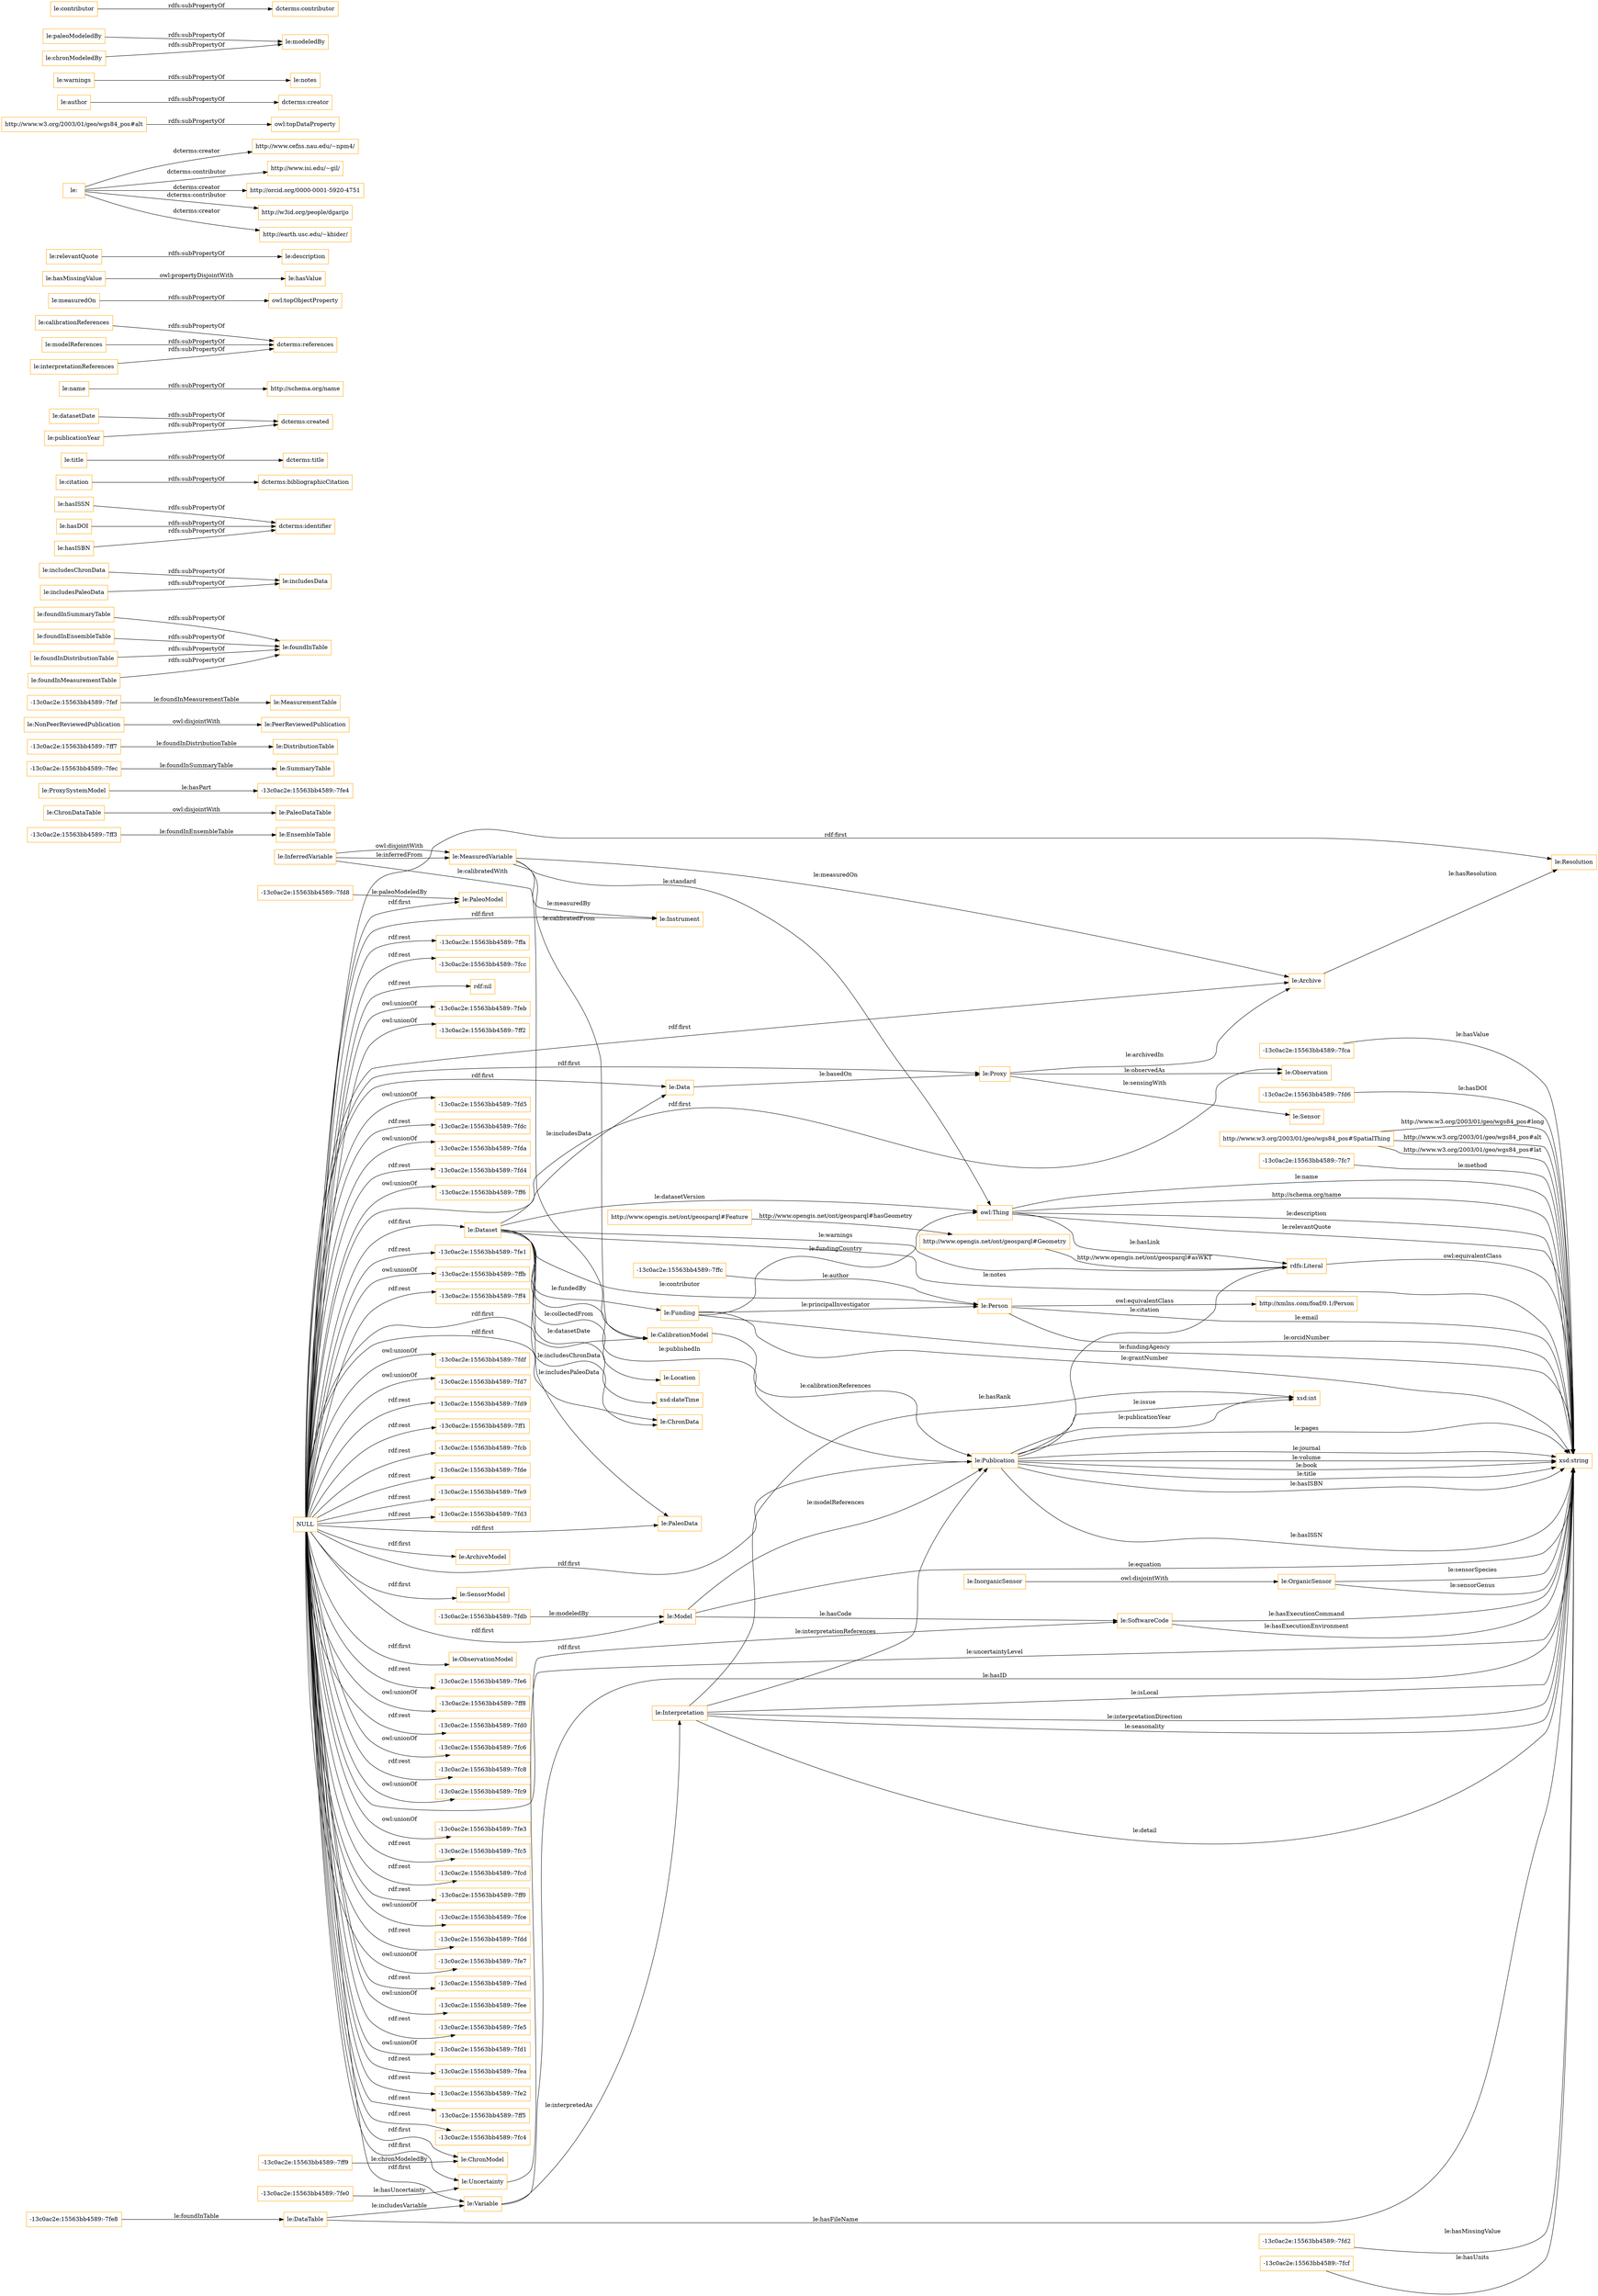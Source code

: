 digraph ar2dtool_diagram { 
rankdir=LR;
size="1501"
node [shape = rectangle, color="orange"]; "le:OrganicSensor" "-13c0ac2e:15563bb4589:-7ff3" "le:Publication" "le:PaleoModel" "le:PaleoDataTable" "le:Instrument" "le:EnsembleTable" "le:Location" "-13c0ac2e:15563bb4589:-7fd2" "le:ProxySystemModel" "le:InorganicSensor" "-13c0ac2e:15563bb4589:-7ff9" "le:PaleoData" "-13c0ac2e:15563bb4589:-7fcf" "le:DataTable" "le:Funding" "-13c0ac2e:15563bb4589:-7fe8" "le:Resolution" "le:ChronDataTable" "-13c0ac2e:15563bb4589:-7fca" "http://xmlns.com/foaf/0.1/Person" "-13c0ac2e:15563bb4589:-7ffc" "-13c0ac2e:15563bb4589:-7fec" "-13c0ac2e:15563bb4589:-7ff7" "-13c0ac2e:15563bb4589:-7fdb" "le:PeerReviewedPublication" "-13c0ac2e:15563bb4589:-7fd6" "le:ChronData" "le:MeasuredVariable" "http://www.opengis.net/ont/geosparql#Geometry" "le:ArchiveModel" "le:Uncertainty" "le:SoftwareCode" "-13c0ac2e:15563bb4589:-7fe0" "-13c0ac2e:15563bb4589:-7fef" "http://www.w3.org/2003/01/geo/wgs84_pos#SpatialThing" "le:Interpretation" "le:MeasurementTable" "le:SensorModel" "le:SummaryTable" "-13c0ac2e:15563bb4589:-7fc7" "le:Data" "le:Proxy" "le:DistributionTable" "le:Variable" "le:Model" "le:ObservationModel" "le:CalibrationModel" "http://www.opengis.net/ont/geosparql#Feature" "le:Dataset" "le:Archive" "le:Sensor" "le:Person" "-13c0ac2e:15563bb4589:-7fd8" "le:InferredVariable" "-13c0ac2e:15563bb4589:-7fe4" "le:NonPeerReviewedPublication" "le:ChronModel" "le:Observation" ; /*classes style*/
	"le:foundInSummaryTable" -> "le:foundInTable" [ label = "rdfs:subPropertyOf" ];
	"le:includesChronData" -> "le:includesData" [ label = "rdfs:subPropertyOf" ];
	"le:foundInEnsembleTable" -> "le:foundInTable" [ label = "rdfs:subPropertyOf" ];
	"le:hasISSN" -> "dcterms:identifier" [ label = "rdfs:subPropertyOf" ];
	"le:InorganicSensor" -> "le:OrganicSensor" [ label = "owl:disjointWith" ];
	"le:foundInDistributionTable" -> "le:foundInTable" [ label = "rdfs:subPropertyOf" ];
	"le:foundInMeasurementTable" -> "le:foundInTable" [ label = "rdfs:subPropertyOf" ];
	"le:citation" -> "dcterms:bibliographicCitation" [ label = "rdfs:subPropertyOf" ];
	"le:title" -> "dcterms:title" [ label = "rdfs:subPropertyOf" ];
	"le:datasetDate" -> "dcterms:created" [ label = "rdfs:subPropertyOf" ];
	"le:name" -> "http://schema.org/name" [ label = "rdfs:subPropertyOf" ];
	"le:calibrationReferences" -> "dcterms:references" [ label = "rdfs:subPropertyOf" ];
	"le:hasDOI" -> "dcterms:identifier" [ label = "rdfs:subPropertyOf" ];
	"le:ChronDataTable" -> "le:PaleoDataTable" [ label = "owl:disjointWith" ];
	"NULL" -> "-13c0ac2e:15563bb4589:-7fe6" [ label = "rdf:rest" ];
	"NULL" -> "-13c0ac2e:15563bb4589:-7ff8" [ label = "owl:unionOf" ];
	"NULL" -> "-13c0ac2e:15563bb4589:-7fd0" [ label = "rdf:rest" ];
	"NULL" -> "-13c0ac2e:15563bb4589:-7fc6" [ label = "owl:unionOf" ];
	"NULL" -> "le:Model" [ label = "rdf:first" ];
	"NULL" -> "-13c0ac2e:15563bb4589:-7fc8" [ label = "rdf:rest" ];
	"NULL" -> "-13c0ac2e:15563bb4589:-7fc9" [ label = "owl:unionOf" ];
	"NULL" -> "le:ChronData" [ label = "rdf:first" ];
	"NULL" -> "-13c0ac2e:15563bb4589:-7fe3" [ label = "owl:unionOf" ];
	"NULL" -> "-13c0ac2e:15563bb4589:-7fc5" [ label = "rdf:rest" ];
	"NULL" -> "le:PaleoData" [ label = "rdf:first" ];
	"NULL" -> "-13c0ac2e:15563bb4589:-7fcd" [ label = "rdf:rest" ];
	"NULL" -> "le:Data" [ label = "rdf:first" ];
	"NULL" -> "-13c0ac2e:15563bb4589:-7ff0" [ label = "rdf:rest" ];
	"NULL" -> "-13c0ac2e:15563bb4589:-7fce" [ label = "owl:unionOf" ];
	"NULL" -> "-13c0ac2e:15563bb4589:-7fdd" [ label = "rdf:rest" ];
	"NULL" -> "-13c0ac2e:15563bb4589:-7fe7" [ label = "owl:unionOf" ];
	"NULL" -> "le:SoftwareCode" [ label = "rdf:first" ];
	"NULL" -> "le:PaleoModel" [ label = "rdf:first" ];
	"NULL" -> "le:CalibrationModel" [ label = "rdf:first" ];
	"NULL" -> "-13c0ac2e:15563bb4589:-7fed" [ label = "rdf:rest" ];
	"NULL" -> "-13c0ac2e:15563bb4589:-7fee" [ label = "owl:unionOf" ];
	"NULL" -> "le:ChronModel" [ label = "rdf:first" ];
	"NULL" -> "le:Uncertainty" [ label = "rdf:first" ];
	"NULL" -> "-13c0ac2e:15563bb4589:-7fe5" [ label = "rdf:rest" ];
	"NULL" -> "-13c0ac2e:15563bb4589:-7fd1" [ label = "owl:unionOf" ];
	"NULL" -> "-13c0ac2e:15563bb4589:-7fea" [ label = "rdf:rest" ];
	"NULL" -> "-13c0ac2e:15563bb4589:-7fe2" [ label = "rdf:rest" ];
	"NULL" -> "le:Archive" [ label = "rdf:first" ];
	"NULL" -> "-13c0ac2e:15563bb4589:-7ff5" [ label = "rdf:rest" ];
	"NULL" -> "-13c0ac2e:15563bb4589:-7fc4" [ label = "rdf:rest" ];
	"NULL" -> "-13c0ac2e:15563bb4589:-7ffa" [ label = "rdf:rest" ];
	"NULL" -> "-13c0ac2e:15563bb4589:-7fcc" [ label = "rdf:rest" ];
	"NULL" -> "rdf:nil" [ label = "rdf:rest" ];
	"NULL" -> "-13c0ac2e:15563bb4589:-7feb" [ label = "owl:unionOf" ];
	"NULL" -> "-13c0ac2e:15563bb4589:-7ff2" [ label = "owl:unionOf" ];
	"NULL" -> "le:Instrument" [ label = "rdf:first" ];
	"NULL" -> "-13c0ac2e:15563bb4589:-7fd5" [ label = "owl:unionOf" ];
	"NULL" -> "le:ArchiveModel" [ label = "rdf:first" ];
	"NULL" -> "le:Proxy" [ label = "rdf:first" ];
	"NULL" -> "le:Resolution" [ label = "rdf:first" ];
	"NULL" -> "-13c0ac2e:15563bb4589:-7fdc" [ label = "rdf:rest" ];
	"NULL" -> "-13c0ac2e:15563bb4589:-7fda" [ label = "owl:unionOf" ];
	"NULL" -> "-13c0ac2e:15563bb4589:-7fd4" [ label = "rdf:rest" ];
	"NULL" -> "le:ObservationModel" [ label = "rdf:first" ];
	"NULL" -> "-13c0ac2e:15563bb4589:-7ff6" [ label = "owl:unionOf" ];
	"NULL" -> "le:Variable" [ label = "rdf:first" ];
	"NULL" -> "-13c0ac2e:15563bb4589:-7fe1" [ label = "rdf:rest" ];
	"NULL" -> "-13c0ac2e:15563bb4589:-7ffb" [ label = "owl:unionOf" ];
	"NULL" -> "le:Dataset" [ label = "rdf:first" ];
	"NULL" -> "-13c0ac2e:15563bb4589:-7ff4" [ label = "rdf:rest" ];
	"NULL" -> "-13c0ac2e:15563bb4589:-7fdf" [ label = "owl:unionOf" ];
	"NULL" -> "le:Observation" [ label = "rdf:first" ];
	"NULL" -> "-13c0ac2e:15563bb4589:-7fd7" [ label = "owl:unionOf" ];
	"NULL" -> "-13c0ac2e:15563bb4589:-7fd9" [ label = "rdf:rest" ];
	"NULL" -> "-13c0ac2e:15563bb4589:-7ff1" [ label = "rdf:rest" ];
	"NULL" -> "-13c0ac2e:15563bb4589:-7fcb" [ label = "rdf:rest" ];
	"NULL" -> "le:SensorModel" [ label = "rdf:first" ];
	"NULL" -> "-13c0ac2e:15563bb4589:-7fde" [ label = "rdf:rest" ];
	"NULL" -> "le:Publication" [ label = "rdf:first" ];
	"NULL" -> "-13c0ac2e:15563bb4589:-7fe9" [ label = "rdf:rest" ];
	"NULL" -> "-13c0ac2e:15563bb4589:-7fd3" [ label = "rdf:rest" ];
	"le:measuredOn" -> "owl:topObjectProperty" [ label = "rdfs:subPropertyOf" ];
	"le:hasMissingValue" -> "le:hasValue" [ label = "owl:propertyDisjointWith" ];
	"le:relevantQuote" -> "le:description" [ label = "rdfs:subPropertyOf" ];
	"le:" -> "http://www.cefns.nau.edu/~npm4/" [ label = "dcterms:creator" ];
	"le:" -> "http://www.isi.edu/~gil/" [ label = "dcterms:contributor" ];
	"le:" -> "http://orcid.org/0000-0001-5920-4751" [ label = "dcterms:creator" ];
	"le:" -> "http://w3id.org/people/dgarijo" [ label = "dcterms:contributor" ];
	"le:" -> "http://earth.usc.edu/~khider/" [ label = "dcterms:creator" ];
	"http://www.w3.org/2003/01/geo/wgs84_pos#alt" -> "owl:topDataProperty" [ label = "rdfs:subPropertyOf" ];
	"le:author" -> "dcterms:creator" [ label = "rdfs:subPropertyOf" ];
	"le:warnings" -> "le:notes" [ label = "rdfs:subPropertyOf" ];
	"le:modelReferences" -> "dcterms:references" [ label = "rdfs:subPropertyOf" ];
	"le:paleoModeledBy" -> "le:modeledBy" [ label = "rdfs:subPropertyOf" ];
	"le:includesPaleoData" -> "le:includesData" [ label = "rdfs:subPropertyOf" ];
	"le:hasISBN" -> "dcterms:identifier" [ label = "rdfs:subPropertyOf" ];
	"le:NonPeerReviewedPublication" -> "le:PeerReviewedPublication" [ label = "owl:disjointWith" ];
	"rdfs:Literal" -> "xsd:string" [ label = "owl:equivalentClass" ];
	"le:publicationYear" -> "dcterms:created" [ label = "rdfs:subPropertyOf" ];
	"le:contributor" -> "dcterms:contributor" [ label = "rdfs:subPropertyOf" ];
	"le:InferredVariable" -> "le:MeasuredVariable" [ label = "owl:disjointWith" ];
	"le:chronModeledBy" -> "le:modeledBy" [ label = "rdfs:subPropertyOf" ];
	"le:interpretationReferences" -> "dcterms:references" [ label = "rdfs:subPropertyOf" ];
	"le:Person" -> "http://xmlns.com/foaf/0.1/Person" [ label = "owl:equivalentClass" ];
	"le:Interpretation" -> "xsd:string" [ label = "le:interpretationDirection" ];
	"-13c0ac2e:15563bb4589:-7fd2" -> "xsd:string" [ label = "le:hasMissingValue" ];
	"le:Funding" -> "owl:Thing" [ label = "le:fundingCountry" ];
	"-13c0ac2e:15563bb4589:-7fca" -> "xsd:string" [ label = "le:hasValue" ];
	"-13c0ac2e:15563bb4589:-7fc7" -> "xsd:string" [ label = "le:method" ];
	"http://www.opengis.net/ont/geosparql#Geometry" -> "rdfs:Literal" [ label = "http://www.opengis.net/ont/geosparql#asWKT" ];
	"le:OrganicSensor" -> "xsd:string" [ label = "le:sensorGenus" ];
	"le:Interpretation" -> "xsd:string" [ label = "le:seasonality" ];
	"le:MeasuredVariable" -> "owl:Thing" [ label = "le:standard" ];
	"le:Dataset" -> "xsd:string" [ label = "le:notes" ];
	"le:Interpretation" -> "le:Publication" [ label = "le:interpretationReferences" ];
	"le:Publication" -> "xsd:string" [ label = "le:hasISSN" ];
	"le:Publication" -> "xsd:int" [ label = "le:publicationYear" ];
	"le:OrganicSensor" -> "xsd:string" [ label = "le:sensorSpecies" ];
	"le:Funding" -> "le:Person" [ label = "le:principalInvestigator" ];
	"le:MeasuredVariable" -> "le:Archive" [ label = "le:measuredOn" ];
	"le:Publication" -> "xsd:string" [ label = "le:pages" ];
	"le:Proxy" -> "le:Observation" [ label = "le:observedAs" ];
	"le:InferredVariable" -> "le:MeasuredVariable" [ label = "le:inferredFrom" ];
	"owl:Thing" -> "xsd:string" [ label = "le:name" ];
	"le:CalibrationModel" -> "le:Publication" [ label = "le:calibrationReferences" ];
	"le:DataTable" -> "le:Variable" [ label = "le:includesVariable" ];
	"le:Publication" -> "rdfs:Literal" [ label = "le:citation" ];
	"le:Dataset" -> "rdfs:Literal" [ label = "le:warnings" ];
	"le:Person" -> "xsd:string" [ label = "le:email" ];
	"le:Funding" -> "xsd:string" [ label = "le:fundingAgency" ];
	"le:Model" -> "le:Publication" [ label = "le:modelReferences" ];
	"owl:Thing" -> "rdfs:Literal" [ label = "le:hasLink" ];
	"le:Proxy" -> "le:Archive" [ label = "le:archivedIn" ];
	"le:Dataset" -> "le:Data" [ label = "le:includesData" ];
	"http://www.w3.org/2003/01/geo/wgs84_pos#SpatialThing" -> "xsd:string" [ label = "http://www.w3.org/2003/01/geo/wgs84_pos#lat" ];
	"-13c0ac2e:15563bb4589:-7fef" -> "le:MeasurementTable" [ label = "le:foundInMeasurementTable" ];
	"le:Publication" -> "xsd:int" [ label = "le:issue" ];
	"le:InferredVariable" -> "le:CalibrationModel" [ label = "le:calibratedWith" ];
	"le:Publication" -> "xsd:string" [ label = "le:journal" ];
	"le:DataTable" -> "xsd:string" [ label = "le:hasFileName" ];
	"-13c0ac2e:15563bb4589:-7fd6" -> "xsd:string" [ label = "le:hasDOI" ];
	"le:Publication" -> "xsd:string" [ label = "le:volume" ];
	"le:Dataset" -> "le:Funding" [ label = "le:fundedBy" ];
	"le:Variable" -> "xsd:string" [ label = "le:hasID" ];
	"le:Publication" -> "xsd:string" [ label = "le:book" ];
	"-13c0ac2e:15563bb4589:-7ff9" -> "le:ChronModel" [ label = "le:chronModeledBy" ];
	"owl:Thing" -> "xsd:string" [ label = "http://schema.org/name" ];
	"le:Dataset" -> "le:ChronData" [ label = "le:includesChronData" ];
	"http://www.opengis.net/ont/geosparql#Feature" -> "http://www.opengis.net/ont/geosparql#Geometry" [ label = "http://www.opengis.net/ont/geosparql#hasGeometry" ];
	"-13c0ac2e:15563bb4589:-7fe0" -> "le:Uncertainty" [ label = "le:hasUncertainty" ];
	"-13c0ac2e:15563bb4589:-7fdb" -> "le:Model" [ label = "le:modeledBy" ];
	"le:Publication" -> "xsd:string" [ label = "le:title" ];
	"owl:Thing" -> "xsd:string" [ label = "le:description" ];
	"-13c0ac2e:15563bb4589:-7fcf" -> "xsd:string" [ label = "le:hasUnits" ];
	"http://www.w3.org/2003/01/geo/wgs84_pos#SpatialThing" -> "xsd:string" [ label = "http://www.w3.org/2003/01/geo/wgs84_pos#long" ];
	"le:SoftwareCode" -> "xsd:string" [ label = "le:hasExecutionEnvironment" ];
	"http://www.w3.org/2003/01/geo/wgs84_pos#SpatialThing" -> "xsd:string" [ label = "http://www.w3.org/2003/01/geo/wgs84_pos#alt" ];
	"le:Variable" -> "le:Interpretation" [ label = "le:interpretedAs" ];
	"le:Dataset" -> "le:Publication" [ label = "le:publishedIn" ];
	"le:Person" -> "xsd:string" [ label = "le:orcidNumber" ];
	"-13c0ac2e:15563bb4589:-7fe8" -> "le:DataTable" [ label = "le:foundInTable" ];
	"le:MeasuredVariable" -> "le:Instrument" [ label = "le:measuredBy" ];
	"le:Dataset" -> "le:Location" [ label = "le:collectedFrom" ];
	"owl:Thing" -> "xsd:string" [ label = "le:relevantQuote" ];
	"le:SoftwareCode" -> "xsd:string" [ label = "le:hasExecutionCommand" ];
	"-13c0ac2e:15563bb4589:-7fec" -> "le:SummaryTable" [ label = "le:foundInSummaryTable" ];
	"le:Interpretation" -> "xsd:string" [ label = "le:detail" ];
	"le:Dataset" -> "le:Person" [ label = "le:contributor" ];
	"le:Interpretation" -> "xsd:int" [ label = "le:hasRank" ];
	"le:Proxy" -> "le:Sensor" [ label = "le:sensingWith" ];
	"le:Dataset" -> "owl:Thing" [ label = "le:datasetVersion" ];
	"le:Data" -> "le:Proxy" [ label = "le:basedOn" ];
	"le:Publication" -> "xsd:string" [ label = "le:hasISBN" ];
	"-13c0ac2e:15563bb4589:-7ff7" -> "le:DistributionTable" [ label = "le:foundInDistributionTable" ];
	"le:ProxySystemModel" -> "-13c0ac2e:15563bb4589:-7fe4" [ label = "le:hasPart" ];
	"le:Interpretation" -> "xsd:string" [ label = "le:isLocal" ];
	"le:Archive" -> "le:Resolution" [ label = "le:hasResolution" ];
	"le:Funding" -> "xsd:string" [ label = "le:grantNumber" ];
	"le:Uncertainty" -> "xsd:string" [ label = "le:uncertaintyLevel" ];
	"-13c0ac2e:15563bb4589:-7ffc" -> "le:Person" [ label = "le:author" ];
	"-13c0ac2e:15563bb4589:-7ff3" -> "le:EnsembleTable" [ label = "le:foundInEnsembleTable" ];
	"le:Model" -> "xsd:string" [ label = "le:equation" ];
	"-13c0ac2e:15563bb4589:-7fd8" -> "le:PaleoModel" [ label = "le:paleoModeledBy" ];
	"le:MeasuredVariable" -> "le:CalibrationModel" [ label = "le:calibratedFrom" ];
	"le:Dataset" -> "le:PaleoData" [ label = "le:includesPaleoData" ];
	"le:Model" -> "le:SoftwareCode" [ label = "le:hasCode" ];
	"le:Dataset" -> "xsd:dateTime" [ label = "le:datasetDate" ];

}
